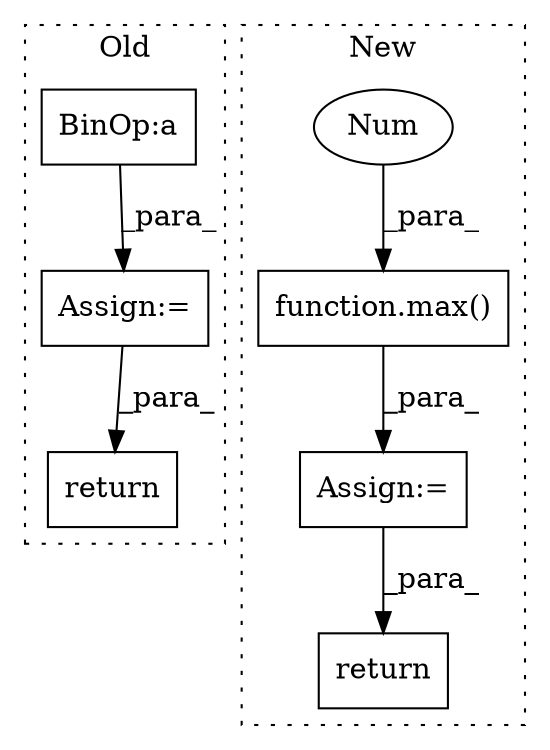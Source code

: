 digraph G {
subgraph cluster0 {
1 [label="return" a="93" s="2384" l="7" shape="box"];
5 [label="BinOp:a" a="82" s="1926" l="3" shape="box"];
6 [label="Assign:=" a="68" s="1889" l="3" shape="box"];
label = "Old";
style="dotted";
}
subgraph cluster1 {
2 [label="function.max()" a="75" s="2252,2271" l="4,1" shape="box"];
3 [label="Assign:=" a="68" s="2244" l="3" shape="box"];
4 [label="return" a="93" s="2660" l="7" shape="box"];
7 [label="Num" a="76" s="2270" l="1" shape="ellipse"];
label = "New";
style="dotted";
}
2 -> 3 [label="_para_"];
3 -> 4 [label="_para_"];
5 -> 6 [label="_para_"];
6 -> 1 [label="_para_"];
7 -> 2 [label="_para_"];
}